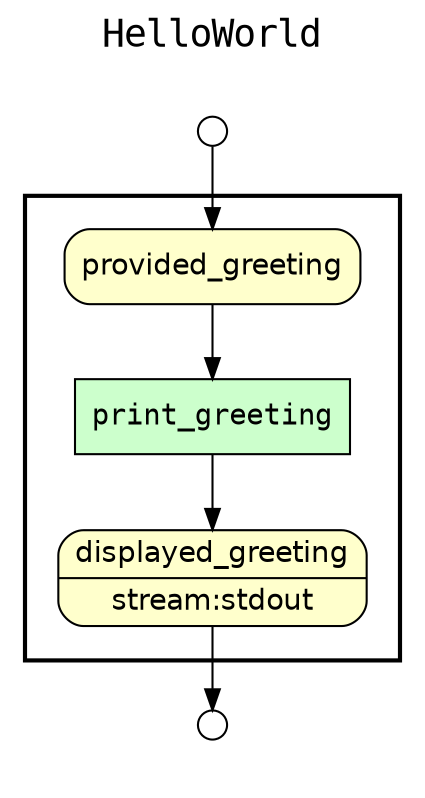 digraph Workflow {
rankdir=TB
fontname=Courier; fontsize=18; labelloc=t
label=HelloWorld
subgraph cluster_workflow_box_outer { label=""; color=black; penwidth=2
subgraph cluster_workflow_box_inner { label=""; color=white
node[shape=box style=filled fillcolor="#CCFFCC" peripheries=1 fontname=Courier]
print_greeting
node[shape=box style="rounded,filled" fillcolor="#FFFFCC" peripheries=1 fontname=Helvetica]
displayed_greeting [shape=record rankdir=LR label="{<f0> displayed_greeting |<f1> stream\:stdout}"];
provided_greeting
node[shape=box style="rounded,filled" fillcolor="#FCFCFC" peripheries=1 fontname=Helvetica]
print_greeting -> displayed_greeting
provided_greeting -> print_greeting
}}
subgraph cluster_input_ports_group_outer { label=""; color=white
subgraph cluster_input_ports_group_inner { label=""; color=white
node[shape=circle style="rounded,filled" fillcolor="#FFFFFF" peripheries=1 fontname=Helvetica width=0.2]
provided_greeting_input_port [label=""]
}}
subgraph cluster_output_ports_group_outer { label=""; color=white
subgraph cluster_output_ports_group_inner { label=""; color=white
node[shape=circle style="rounded,filled" fillcolor="#FFFFFF" peripheries=1 fontname=Helvetica width=0.2]
displayed_greeting_output_port [label=""]
}}
provided_greeting_input_port -> provided_greeting
displayed_greeting -> displayed_greeting_output_port
}
